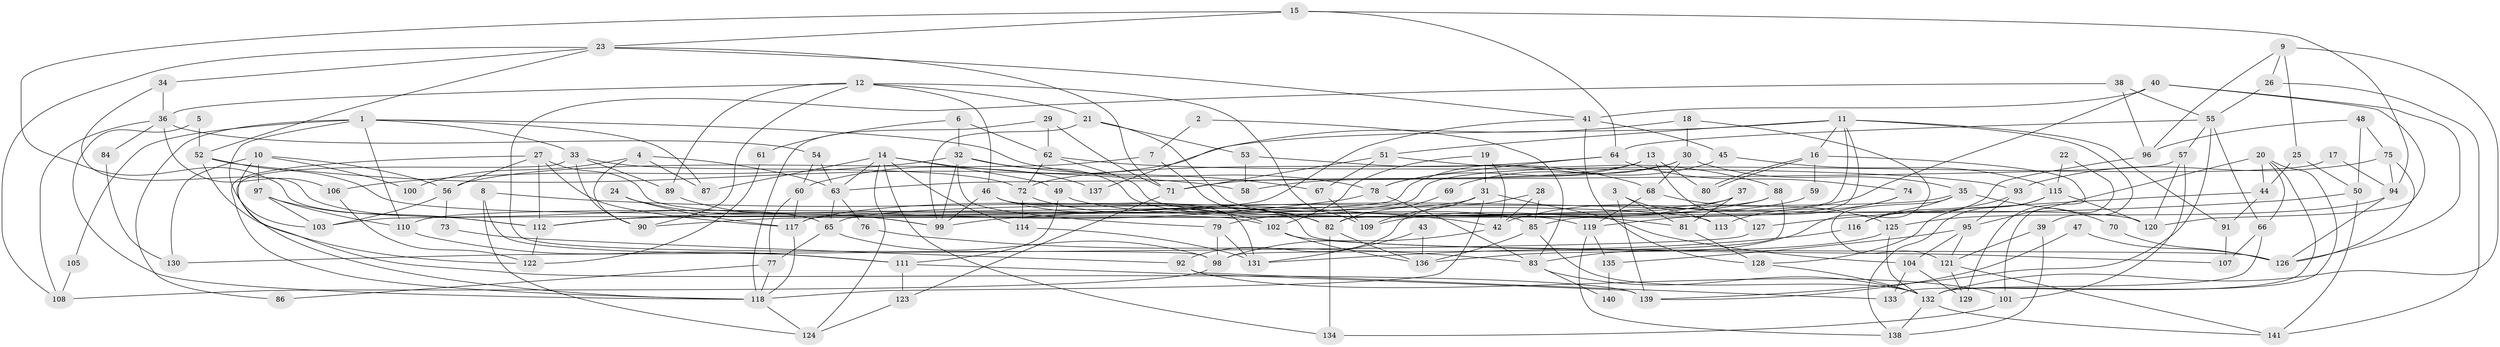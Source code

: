 // Generated by graph-tools (version 1.1) at 2025/35/03/09/25 02:35:58]
// undirected, 141 vertices, 282 edges
graph export_dot {
graph [start="1"]
  node [color=gray90,style=filled];
  1;
  2;
  3;
  4;
  5;
  6;
  7;
  8;
  9;
  10;
  11;
  12;
  13;
  14;
  15;
  16;
  17;
  18;
  19;
  20;
  21;
  22;
  23;
  24;
  25;
  26;
  27;
  28;
  29;
  30;
  31;
  32;
  33;
  34;
  35;
  36;
  37;
  38;
  39;
  40;
  41;
  42;
  43;
  44;
  45;
  46;
  47;
  48;
  49;
  50;
  51;
  52;
  53;
  54;
  55;
  56;
  57;
  58;
  59;
  60;
  61;
  62;
  63;
  64;
  65;
  66;
  67;
  68;
  69;
  70;
  71;
  72;
  73;
  74;
  75;
  76;
  77;
  78;
  79;
  80;
  81;
  82;
  83;
  84;
  85;
  86;
  87;
  88;
  89;
  90;
  91;
  92;
  93;
  94;
  95;
  96;
  97;
  98;
  99;
  100;
  101;
  102;
  103;
  104;
  105;
  106;
  107;
  108;
  109;
  110;
  111;
  112;
  113;
  114;
  115;
  116;
  117;
  118;
  119;
  120;
  121;
  122;
  123;
  124;
  125;
  126;
  127;
  128;
  129;
  130;
  131;
  132;
  133;
  134;
  135;
  136;
  137;
  138;
  139;
  140;
  141;
  1 -- 87;
  1 -- 33;
  1 -- 78;
  1 -- 86;
  1 -- 103;
  1 -- 105;
  1 -- 110;
  2 -- 83;
  2 -- 7;
  3 -- 81;
  3 -- 139;
  3 -- 113;
  4 -- 90;
  4 -- 63;
  4 -- 87;
  4 -- 100;
  5 -- 52;
  5 -- 118;
  6 -- 32;
  6 -- 62;
  6 -- 61;
  7 -- 56;
  7 -- 82;
  8 -- 111;
  8 -- 124;
  8 -- 42;
  9 -- 96;
  9 -- 132;
  9 -- 25;
  9 -- 26;
  10 -- 56;
  10 -- 97;
  10 -- 100;
  10 -- 130;
  10 -- 139;
  11 -- 85;
  11 -- 51;
  11 -- 16;
  11 -- 39;
  11 -- 60;
  11 -- 82;
  11 -- 91;
  12 -- 109;
  12 -- 36;
  12 -- 21;
  12 -- 46;
  12 -- 89;
  12 -- 90;
  13 -- 78;
  13 -- 71;
  13 -- 80;
  13 -- 127;
  14 -- 134;
  14 -- 63;
  14 -- 49;
  14 -- 87;
  14 -- 114;
  14 -- 124;
  14 -- 137;
  15 -- 23;
  15 -- 64;
  15 -- 94;
  15 -- 112;
  16 -- 80;
  16 -- 80;
  16 -- 59;
  16 -- 129;
  17 -- 94;
  17 -- 117;
  18 -- 30;
  18 -- 83;
  18 -- 137;
  19 -- 102;
  19 -- 31;
  19 -- 42;
  20 -- 132;
  20 -- 66;
  20 -- 44;
  20 -- 95;
  20 -- 133;
  21 -- 119;
  21 -- 53;
  21 -- 99;
  22 -- 115;
  22 -- 101;
  23 -- 41;
  23 -- 52;
  23 -- 34;
  23 -- 71;
  23 -- 108;
  24 -- 117;
  24 -- 99;
  25 -- 50;
  25 -- 44;
  26 -- 141;
  26 -- 55;
  27 -- 117;
  27 -- 118;
  27 -- 56;
  27 -- 102;
  27 -- 112;
  28 -- 85;
  28 -- 42;
  28 -- 92;
  29 -- 71;
  29 -- 62;
  29 -- 118;
  30 -- 103;
  30 -- 58;
  30 -- 35;
  30 -- 68;
  31 -- 118;
  31 -- 110;
  31 -- 104;
  31 -- 109;
  32 -- 85;
  32 -- 79;
  32 -- 67;
  32 -- 99;
  32 -- 106;
  33 -- 89;
  33 -- 118;
  33 -- 72;
  33 -- 90;
  34 -- 65;
  34 -- 36;
  35 -- 121;
  35 -- 65;
  35 -- 70;
  35 -- 116;
  36 -- 54;
  36 -- 84;
  36 -- 106;
  36 -- 108;
  37 -- 112;
  37 -- 81;
  37 -- 109;
  38 -- 98;
  38 -- 55;
  38 -- 96;
  39 -- 121;
  39 -- 138;
  40 -- 42;
  40 -- 126;
  40 -- 41;
  40 -- 120;
  41 -- 112;
  41 -- 45;
  41 -- 128;
  42 -- 98;
  43 -- 136;
  43 -- 131;
  44 -- 91;
  44 -- 127;
  45 -- 115;
  45 -- 69;
  46 -- 99;
  46 -- 102;
  46 -- 126;
  46 -- 131;
  47 -- 126;
  47 -- 139;
  48 -- 96;
  48 -- 75;
  48 -- 50;
  49 -- 111;
  49 -- 81;
  50 -- 99;
  50 -- 141;
  51 -- 67;
  51 -- 88;
  51 -- 71;
  52 -- 113;
  52 -- 122;
  52 -- 58;
  53 -- 68;
  53 -- 58;
  54 -- 60;
  54 -- 63;
  55 -- 64;
  55 -- 57;
  55 -- 66;
  55 -- 139;
  56 -- 103;
  56 -- 73;
  57 -- 120;
  57 -- 63;
  57 -- 101;
  59 -- 79;
  60 -- 117;
  60 -- 77;
  61 -- 122;
  62 -- 72;
  62 -- 93;
  62 -- 120;
  63 -- 65;
  63 -- 76;
  64 -- 72;
  64 -- 78;
  64 -- 74;
  65 -- 98;
  65 -- 77;
  66 -- 107;
  66 -- 132;
  67 -- 109;
  68 -- 125;
  68 -- 119;
  69 -- 82;
  70 -- 126;
  71 -- 123;
  72 -- 82;
  72 -- 114;
  73 -- 92;
  74 -- 119;
  74 -- 113;
  75 -- 93;
  75 -- 126;
  75 -- 94;
  76 -- 83;
  77 -- 86;
  77 -- 118;
  78 -- 112;
  78 -- 83;
  79 -- 98;
  79 -- 131;
  81 -- 128;
  82 -- 136;
  82 -- 134;
  83 -- 132;
  83 -- 140;
  84 -- 130;
  85 -- 136;
  85 -- 132;
  88 -- 98;
  88 -- 90;
  88 -- 117;
  89 -- 99;
  91 -- 107;
  92 -- 133;
  92 -- 101;
  93 -- 116;
  93 -- 95;
  94 -- 125;
  94 -- 126;
  95 -- 121;
  95 -- 104;
  95 -- 135;
  96 -- 116;
  97 -- 110;
  97 -- 112;
  97 -- 103;
  98 -- 108;
  101 -- 134;
  102 -- 107;
  102 -- 136;
  104 -- 129;
  104 -- 133;
  105 -- 108;
  106 -- 122;
  110 -- 111;
  111 -- 123;
  111 -- 139;
  112 -- 122;
  114 -- 131;
  115 -- 128;
  115 -- 120;
  115 -- 138;
  116 -- 131;
  117 -- 118;
  118 -- 124;
  119 -- 138;
  119 -- 135;
  121 -- 129;
  121 -- 141;
  123 -- 124;
  125 -- 132;
  125 -- 136;
  127 -- 130;
  128 -- 132;
  132 -- 138;
  132 -- 141;
  135 -- 140;
}
